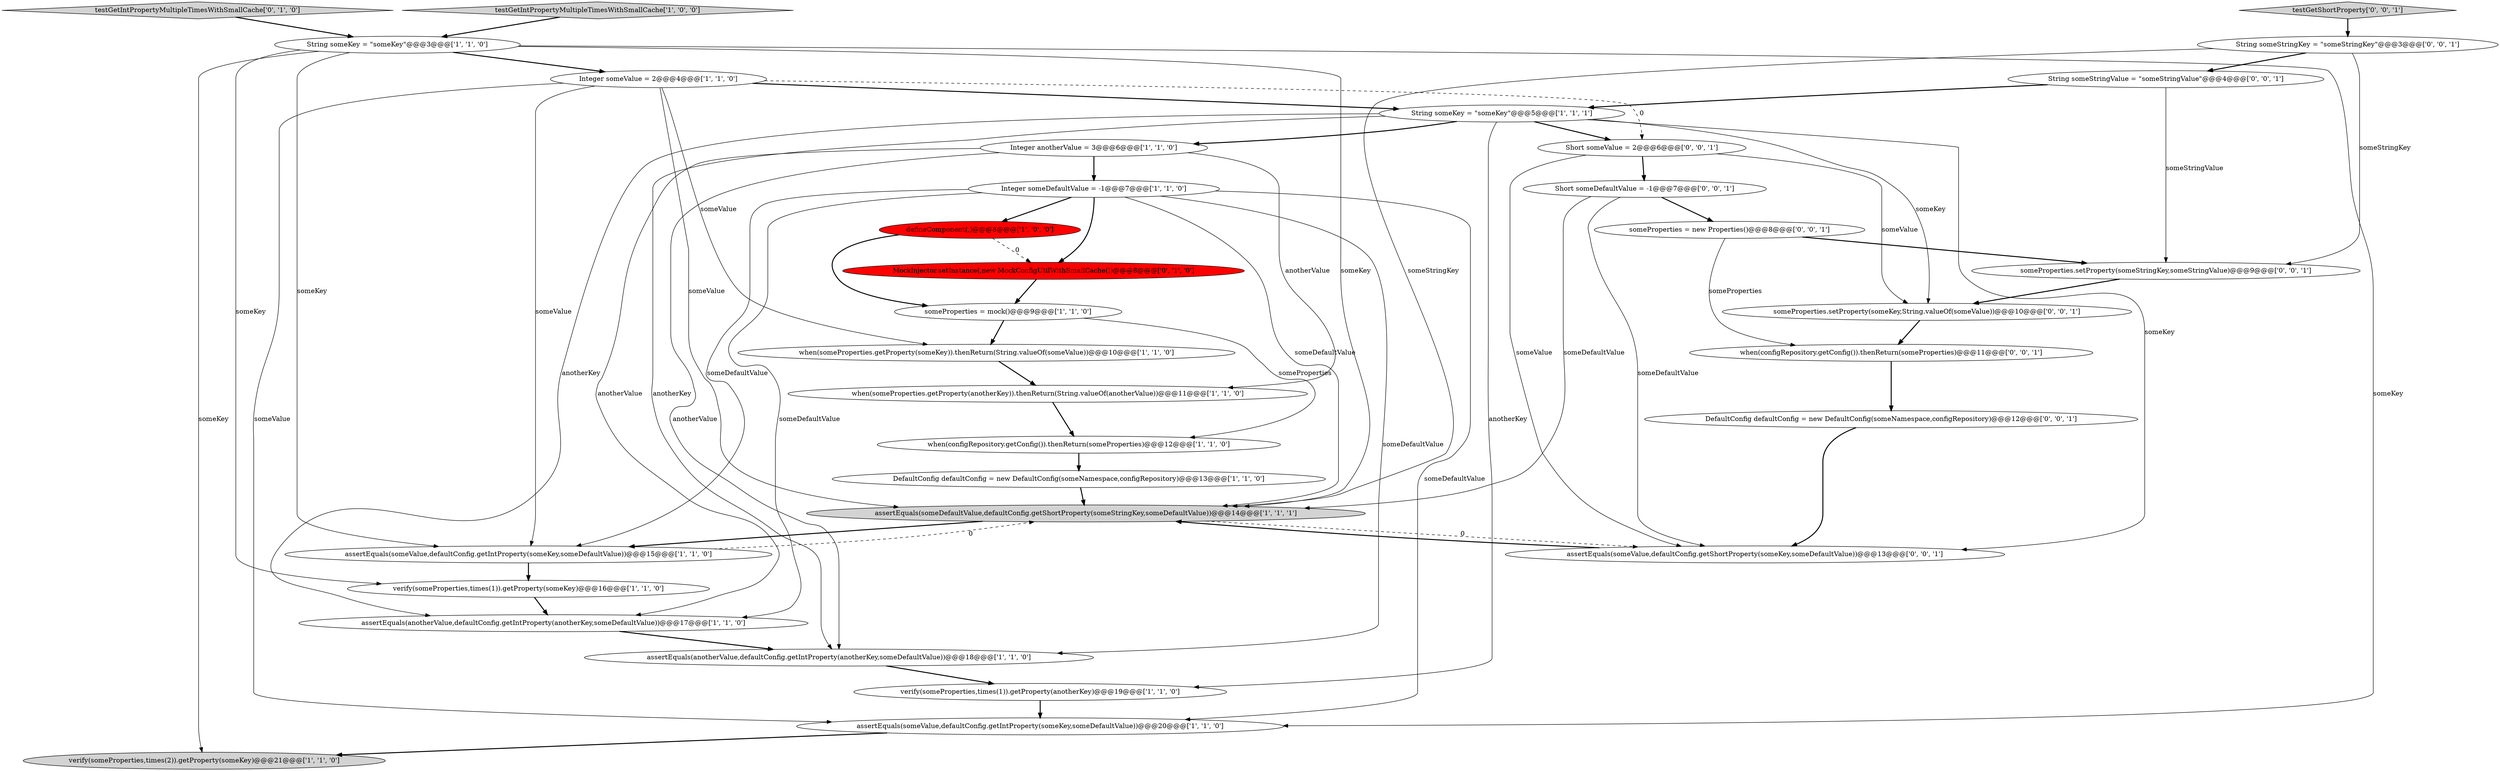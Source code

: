 digraph {
5 [style = filled, label = "verify(someProperties,times(1)).getProperty(anotherKey)@@@19@@@['1', '1', '0']", fillcolor = white, shape = ellipse image = "AAA0AAABBB1BBB"];
24 [style = filled, label = "testGetShortProperty['0', '0', '1']", fillcolor = lightgray, shape = diamond image = "AAA0AAABBB3BBB"];
11 [style = filled, label = "assertEquals(anotherValue,defaultConfig.getIntProperty(anotherKey,someDefaultValue))@@@18@@@['1', '1', '0']", fillcolor = white, shape = ellipse image = "AAA0AAABBB1BBB"];
1 [style = filled, label = "assertEquals(someDefaultValue,defaultConfig.getShortProperty(someStringKey,someDefaultValue))@@@14@@@['1', '1', '1']", fillcolor = lightgray, shape = ellipse image = "AAA0AAABBB1BBB"];
6 [style = filled, label = "String someKey = \"someKey\"@@@5@@@['1', '1', '1']", fillcolor = white, shape = ellipse image = "AAA0AAABBB1BBB"];
31 [style = filled, label = "String someStringValue = \"someStringValue\"@@@4@@@['0', '0', '1']", fillcolor = white, shape = ellipse image = "AAA0AAABBB3BBB"];
12 [style = filled, label = "when(someProperties.getProperty(anotherKey)).thenReturn(String.valueOf(anotherValue))@@@11@@@['1', '1', '0']", fillcolor = white, shape = ellipse image = "AAA0AAABBB1BBB"];
17 [style = filled, label = "verify(someProperties,times(2)).getProperty(someKey)@@@21@@@['1', '1', '0']", fillcolor = lightgray, shape = ellipse image = "AAA0AAABBB1BBB"];
7 [style = filled, label = "assertEquals(someValue,defaultConfig.getIntProperty(someKey,someDefaultValue))@@@15@@@['1', '1', '0']", fillcolor = white, shape = ellipse image = "AAA0AAABBB1BBB"];
30 [style = filled, label = "Short someValue = 2@@@6@@@['0', '0', '1']", fillcolor = white, shape = ellipse image = "AAA0AAABBB3BBB"];
4 [style = filled, label = "assertEquals(anotherValue,defaultConfig.getIntProperty(anotherKey,someDefaultValue))@@@17@@@['1', '1', '0']", fillcolor = white, shape = ellipse image = "AAA0AAABBB1BBB"];
16 [style = filled, label = "someProperties = mock()@@@9@@@['1', '1', '0']", fillcolor = white, shape = ellipse image = "AAA0AAABBB1BBB"];
8 [style = filled, label = "assertEquals(someValue,defaultConfig.getIntProperty(someKey,someDefaultValue))@@@20@@@['1', '1', '0']", fillcolor = white, shape = ellipse image = "AAA0AAABBB1BBB"];
21 [style = filled, label = "testGetIntPropertyMultipleTimesWithSmallCache['0', '1', '0']", fillcolor = lightgray, shape = diamond image = "AAA0AAABBB2BBB"];
19 [style = filled, label = "defineComponent(,)@@@8@@@['1', '0', '0']", fillcolor = red, shape = ellipse image = "AAA1AAABBB1BBB"];
27 [style = filled, label = "String someStringKey = \"someStringKey\"@@@3@@@['0', '0', '1']", fillcolor = white, shape = ellipse image = "AAA0AAABBB3BBB"];
23 [style = filled, label = "assertEquals(someValue,defaultConfig.getShortProperty(someKey,someDefaultValue))@@@13@@@['0', '0', '1']", fillcolor = white, shape = ellipse image = "AAA0AAABBB3BBB"];
15 [style = filled, label = "Integer someValue = 2@@@4@@@['1', '1', '0']", fillcolor = white, shape = ellipse image = "AAA0AAABBB1BBB"];
20 [style = filled, label = "MockInjector.setInstance(,new MockConfigUtilWithSmallCache())@@@8@@@['0', '1', '0']", fillcolor = red, shape = ellipse image = "AAA1AAABBB2BBB"];
25 [style = filled, label = "DefaultConfig defaultConfig = new DefaultConfig(someNamespace,configRepository)@@@12@@@['0', '0', '1']", fillcolor = white, shape = ellipse image = "AAA0AAABBB3BBB"];
13 [style = filled, label = "String someKey = \"someKey\"@@@3@@@['1', '1', '0']", fillcolor = white, shape = ellipse image = "AAA0AAABBB1BBB"];
10 [style = filled, label = "verify(someProperties,times(1)).getProperty(someKey)@@@16@@@['1', '1', '0']", fillcolor = white, shape = ellipse image = "AAA0AAABBB1BBB"];
9 [style = filled, label = "Integer someDefaultValue = -1@@@7@@@['1', '1', '0']", fillcolor = white, shape = ellipse image = "AAA0AAABBB1BBB"];
18 [style = filled, label = "testGetIntPropertyMultipleTimesWithSmallCache['1', '0', '0']", fillcolor = lightgray, shape = diamond image = "AAA0AAABBB1BBB"];
3 [style = filled, label = "when(someProperties.getProperty(someKey)).thenReturn(String.valueOf(someValue))@@@10@@@['1', '1', '0']", fillcolor = white, shape = ellipse image = "AAA0AAABBB1BBB"];
28 [style = filled, label = "Short someDefaultValue = -1@@@7@@@['0', '0', '1']", fillcolor = white, shape = ellipse image = "AAA0AAABBB3BBB"];
22 [style = filled, label = "when(configRepository.getConfig()).thenReturn(someProperties)@@@11@@@['0', '0', '1']", fillcolor = white, shape = ellipse image = "AAA0AAABBB3BBB"];
32 [style = filled, label = "someProperties.setProperty(someKey,String.valueOf(someValue))@@@10@@@['0', '0', '1']", fillcolor = white, shape = ellipse image = "AAA0AAABBB3BBB"];
14 [style = filled, label = "when(configRepository.getConfig()).thenReturn(someProperties)@@@12@@@['1', '1', '0']", fillcolor = white, shape = ellipse image = "AAA0AAABBB1BBB"];
0 [style = filled, label = "Integer anotherValue = 3@@@6@@@['1', '1', '0']", fillcolor = white, shape = ellipse image = "AAA0AAABBB1BBB"];
26 [style = filled, label = "someProperties = new Properties()@@@8@@@['0', '0', '1']", fillcolor = white, shape = ellipse image = "AAA0AAABBB3BBB"];
2 [style = filled, label = "DefaultConfig defaultConfig = new DefaultConfig(someNamespace,configRepository)@@@13@@@['1', '1', '0']", fillcolor = white, shape = ellipse image = "AAA0AAABBB1BBB"];
29 [style = filled, label = "someProperties.setProperty(someStringKey,someStringValue)@@@9@@@['0', '0', '1']", fillcolor = white, shape = ellipse image = "AAA0AAABBB3BBB"];
16->3 [style = bold, label=""];
28->1 [style = solid, label="someDefaultValue"];
5->8 [style = bold, label=""];
22->25 [style = bold, label=""];
32->22 [style = bold, label=""];
0->9 [style = bold, label=""];
15->8 [style = solid, label="someValue"];
6->32 [style = solid, label="someKey"];
6->23 [style = solid, label="someKey"];
27->1 [style = solid, label="someStringKey"];
30->32 [style = solid, label="someValue"];
7->10 [style = bold, label=""];
30->23 [style = solid, label="someValue"];
25->23 [style = bold, label=""];
2->1 [style = bold, label=""];
9->1 [style = solid, label="someDefaultValue"];
7->1 [style = dashed, label="0"];
26->29 [style = bold, label=""];
15->3 [style = solid, label="someValue"];
6->11 [style = solid, label="anotherKey"];
19->20 [style = dashed, label="0"];
15->30 [style = dashed, label="0"];
27->31 [style = bold, label=""];
28->26 [style = bold, label=""];
9->20 [style = bold, label=""];
15->6 [style = bold, label=""];
6->0 [style = bold, label=""];
0->4 [style = solid, label="anotherValue"];
3->12 [style = bold, label=""];
31->29 [style = solid, label="someStringValue"];
9->4 [style = solid, label="someDefaultValue"];
1->7 [style = bold, label=""];
27->29 [style = solid, label="someStringKey"];
13->7 [style = solid, label="someKey"];
19->16 [style = bold, label=""];
0->11 [style = solid, label="anotherValue"];
8->17 [style = bold, label=""];
9->11 [style = solid, label="someDefaultValue"];
11->5 [style = bold, label=""];
30->28 [style = bold, label=""];
13->17 [style = solid, label="someKey"];
20->16 [style = bold, label=""];
31->6 [style = bold, label=""];
15->1 [style = solid, label="someValue"];
6->4 [style = solid, label="anotherKey"];
0->12 [style = solid, label="anotherValue"];
26->22 [style = solid, label="someProperties"];
9->8 [style = solid, label="someDefaultValue"];
29->32 [style = bold, label=""];
13->8 [style = solid, label="someKey"];
28->23 [style = solid, label="someDefaultValue"];
12->14 [style = bold, label=""];
18->13 [style = bold, label=""];
10->4 [style = bold, label=""];
23->1 [style = bold, label=""];
9->19 [style = bold, label=""];
14->2 [style = bold, label=""];
13->15 [style = bold, label=""];
13->10 [style = solid, label="someKey"];
15->7 [style = solid, label="someValue"];
16->14 [style = solid, label="someProperties"];
4->11 [style = bold, label=""];
9->7 [style = solid, label="someDefaultValue"];
6->5 [style = solid, label="anotherKey"];
1->23 [style = dashed, label="0"];
13->1 [style = solid, label="someKey"];
24->27 [style = bold, label=""];
21->13 [style = bold, label=""];
6->30 [style = bold, label=""];
}
